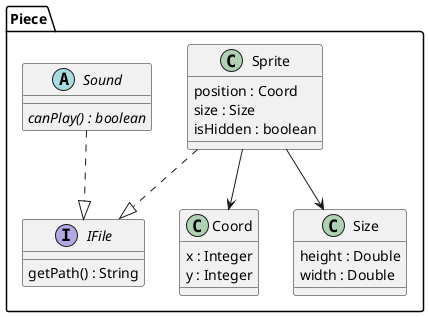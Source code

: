 @startuml
package "Piece" {
    class Coord {
         x : Integer
         y : Integer
    }

    class Size {
        height : Double
        width : Double
    }

    interface IFile {
        getPath() : String
    }

    class Sprite {
         position : Coord
         size : Size
         isHidden : boolean
    }
    Sprite --> Coord
    Sprite --> Size
    Sprite ..|> IFile

    abstract class Sound {
      {abstract} canPlay() : boolean
    }
    Sound ..|> IFile
}

@enduml
